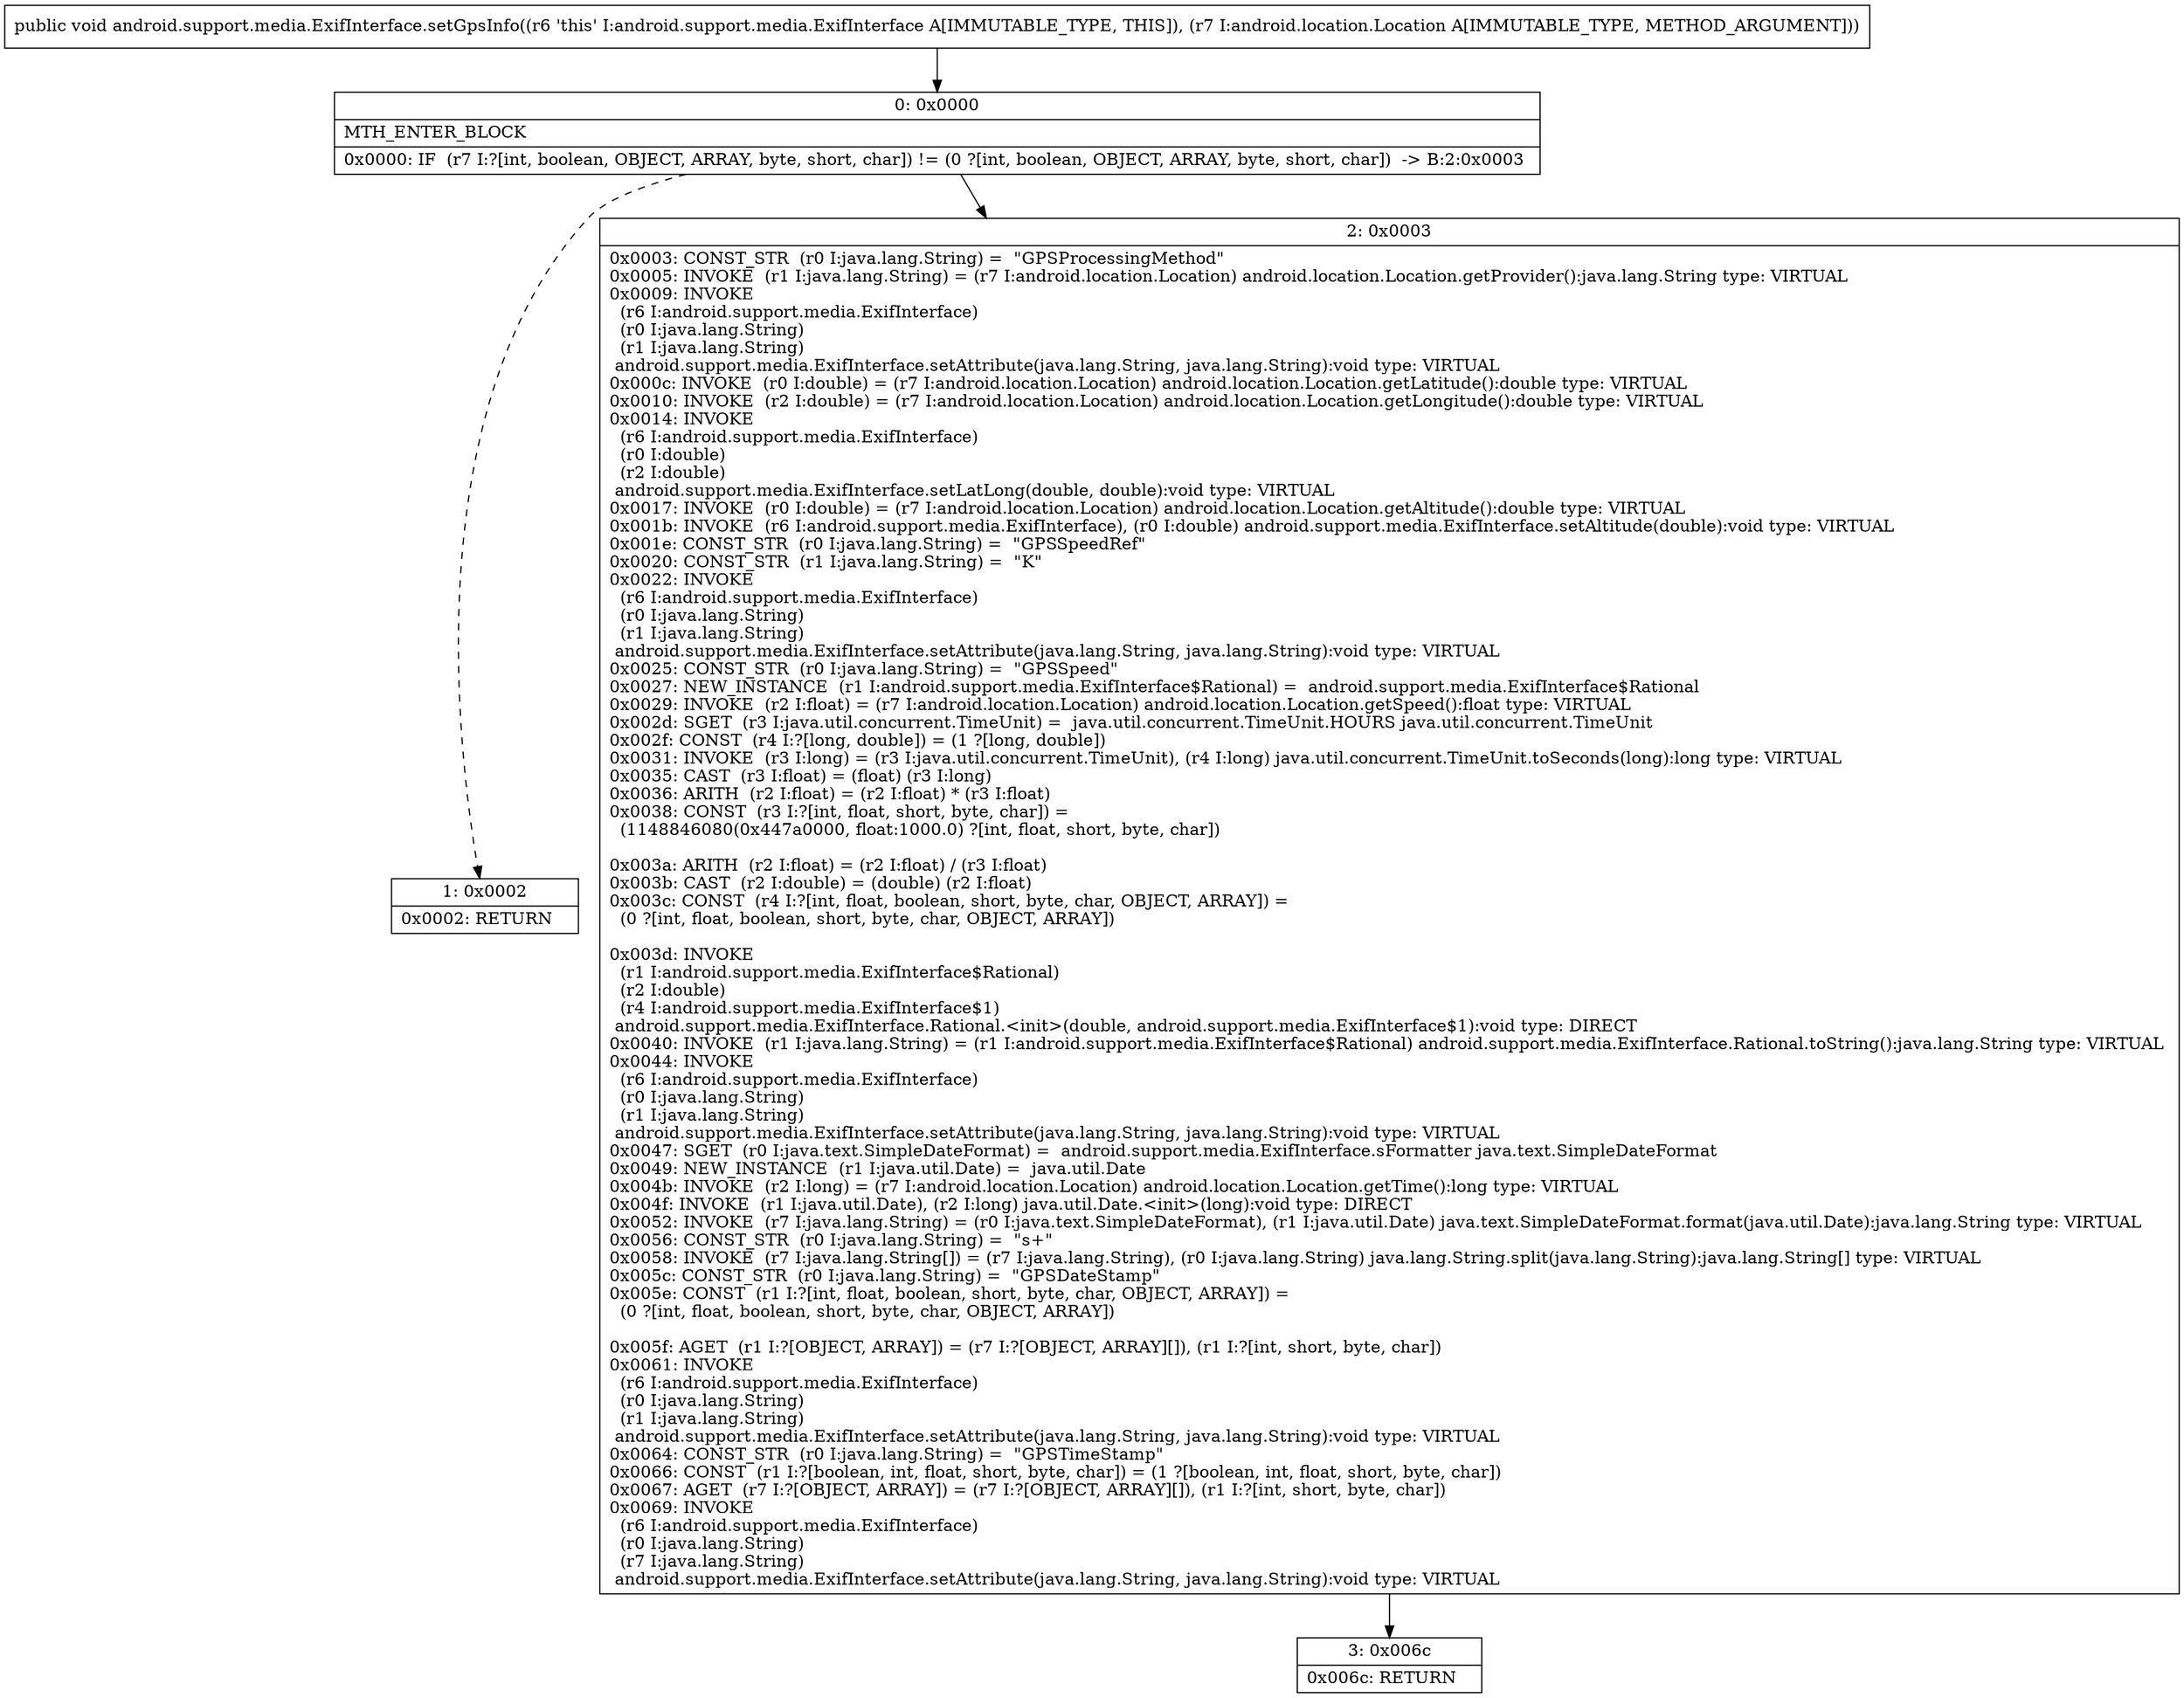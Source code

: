 digraph "CFG forandroid.support.media.ExifInterface.setGpsInfo(Landroid\/location\/Location;)V" {
Node_0 [shape=record,label="{0\:\ 0x0000|MTH_ENTER_BLOCK\l|0x0000: IF  (r7 I:?[int, boolean, OBJECT, ARRAY, byte, short, char]) != (0 ?[int, boolean, OBJECT, ARRAY, byte, short, char])  \-\> B:2:0x0003 \l}"];
Node_1 [shape=record,label="{1\:\ 0x0002|0x0002: RETURN   \l}"];
Node_2 [shape=record,label="{2\:\ 0x0003|0x0003: CONST_STR  (r0 I:java.lang.String) =  \"GPSProcessingMethod\" \l0x0005: INVOKE  (r1 I:java.lang.String) = (r7 I:android.location.Location) android.location.Location.getProvider():java.lang.String type: VIRTUAL \l0x0009: INVOKE  \l  (r6 I:android.support.media.ExifInterface)\l  (r0 I:java.lang.String)\l  (r1 I:java.lang.String)\l android.support.media.ExifInterface.setAttribute(java.lang.String, java.lang.String):void type: VIRTUAL \l0x000c: INVOKE  (r0 I:double) = (r7 I:android.location.Location) android.location.Location.getLatitude():double type: VIRTUAL \l0x0010: INVOKE  (r2 I:double) = (r7 I:android.location.Location) android.location.Location.getLongitude():double type: VIRTUAL \l0x0014: INVOKE  \l  (r6 I:android.support.media.ExifInterface)\l  (r0 I:double)\l  (r2 I:double)\l android.support.media.ExifInterface.setLatLong(double, double):void type: VIRTUAL \l0x0017: INVOKE  (r0 I:double) = (r7 I:android.location.Location) android.location.Location.getAltitude():double type: VIRTUAL \l0x001b: INVOKE  (r6 I:android.support.media.ExifInterface), (r0 I:double) android.support.media.ExifInterface.setAltitude(double):void type: VIRTUAL \l0x001e: CONST_STR  (r0 I:java.lang.String) =  \"GPSSpeedRef\" \l0x0020: CONST_STR  (r1 I:java.lang.String) =  \"K\" \l0x0022: INVOKE  \l  (r6 I:android.support.media.ExifInterface)\l  (r0 I:java.lang.String)\l  (r1 I:java.lang.String)\l android.support.media.ExifInterface.setAttribute(java.lang.String, java.lang.String):void type: VIRTUAL \l0x0025: CONST_STR  (r0 I:java.lang.String) =  \"GPSSpeed\" \l0x0027: NEW_INSTANCE  (r1 I:android.support.media.ExifInterface$Rational) =  android.support.media.ExifInterface$Rational \l0x0029: INVOKE  (r2 I:float) = (r7 I:android.location.Location) android.location.Location.getSpeed():float type: VIRTUAL \l0x002d: SGET  (r3 I:java.util.concurrent.TimeUnit) =  java.util.concurrent.TimeUnit.HOURS java.util.concurrent.TimeUnit \l0x002f: CONST  (r4 I:?[long, double]) = (1 ?[long, double]) \l0x0031: INVOKE  (r3 I:long) = (r3 I:java.util.concurrent.TimeUnit), (r4 I:long) java.util.concurrent.TimeUnit.toSeconds(long):long type: VIRTUAL \l0x0035: CAST  (r3 I:float) = (float) (r3 I:long) \l0x0036: ARITH  (r2 I:float) = (r2 I:float) * (r3 I:float) \l0x0038: CONST  (r3 I:?[int, float, short, byte, char]) = \l  (1148846080(0x447a0000, float:1000.0) ?[int, float, short, byte, char])\l \l0x003a: ARITH  (r2 I:float) = (r2 I:float) \/ (r3 I:float) \l0x003b: CAST  (r2 I:double) = (double) (r2 I:float) \l0x003c: CONST  (r4 I:?[int, float, boolean, short, byte, char, OBJECT, ARRAY]) = \l  (0 ?[int, float, boolean, short, byte, char, OBJECT, ARRAY])\l \l0x003d: INVOKE  \l  (r1 I:android.support.media.ExifInterface$Rational)\l  (r2 I:double)\l  (r4 I:android.support.media.ExifInterface$1)\l android.support.media.ExifInterface.Rational.\<init\>(double, android.support.media.ExifInterface$1):void type: DIRECT \l0x0040: INVOKE  (r1 I:java.lang.String) = (r1 I:android.support.media.ExifInterface$Rational) android.support.media.ExifInterface.Rational.toString():java.lang.String type: VIRTUAL \l0x0044: INVOKE  \l  (r6 I:android.support.media.ExifInterface)\l  (r0 I:java.lang.String)\l  (r1 I:java.lang.String)\l android.support.media.ExifInterface.setAttribute(java.lang.String, java.lang.String):void type: VIRTUAL \l0x0047: SGET  (r0 I:java.text.SimpleDateFormat) =  android.support.media.ExifInterface.sFormatter java.text.SimpleDateFormat \l0x0049: NEW_INSTANCE  (r1 I:java.util.Date) =  java.util.Date \l0x004b: INVOKE  (r2 I:long) = (r7 I:android.location.Location) android.location.Location.getTime():long type: VIRTUAL \l0x004f: INVOKE  (r1 I:java.util.Date), (r2 I:long) java.util.Date.\<init\>(long):void type: DIRECT \l0x0052: INVOKE  (r7 I:java.lang.String) = (r0 I:java.text.SimpleDateFormat), (r1 I:java.util.Date) java.text.SimpleDateFormat.format(java.util.Date):java.lang.String type: VIRTUAL \l0x0056: CONST_STR  (r0 I:java.lang.String) =  \"s+\" \l0x0058: INVOKE  (r7 I:java.lang.String[]) = (r7 I:java.lang.String), (r0 I:java.lang.String) java.lang.String.split(java.lang.String):java.lang.String[] type: VIRTUAL \l0x005c: CONST_STR  (r0 I:java.lang.String) =  \"GPSDateStamp\" \l0x005e: CONST  (r1 I:?[int, float, boolean, short, byte, char, OBJECT, ARRAY]) = \l  (0 ?[int, float, boolean, short, byte, char, OBJECT, ARRAY])\l \l0x005f: AGET  (r1 I:?[OBJECT, ARRAY]) = (r7 I:?[OBJECT, ARRAY][]), (r1 I:?[int, short, byte, char]) \l0x0061: INVOKE  \l  (r6 I:android.support.media.ExifInterface)\l  (r0 I:java.lang.String)\l  (r1 I:java.lang.String)\l android.support.media.ExifInterface.setAttribute(java.lang.String, java.lang.String):void type: VIRTUAL \l0x0064: CONST_STR  (r0 I:java.lang.String) =  \"GPSTimeStamp\" \l0x0066: CONST  (r1 I:?[boolean, int, float, short, byte, char]) = (1 ?[boolean, int, float, short, byte, char]) \l0x0067: AGET  (r7 I:?[OBJECT, ARRAY]) = (r7 I:?[OBJECT, ARRAY][]), (r1 I:?[int, short, byte, char]) \l0x0069: INVOKE  \l  (r6 I:android.support.media.ExifInterface)\l  (r0 I:java.lang.String)\l  (r7 I:java.lang.String)\l android.support.media.ExifInterface.setAttribute(java.lang.String, java.lang.String):void type: VIRTUAL \l}"];
Node_3 [shape=record,label="{3\:\ 0x006c|0x006c: RETURN   \l}"];
MethodNode[shape=record,label="{public void android.support.media.ExifInterface.setGpsInfo((r6 'this' I:android.support.media.ExifInterface A[IMMUTABLE_TYPE, THIS]), (r7 I:android.location.Location A[IMMUTABLE_TYPE, METHOD_ARGUMENT])) }"];
MethodNode -> Node_0;
Node_0 -> Node_1[style=dashed];
Node_0 -> Node_2;
Node_2 -> Node_3;
}

